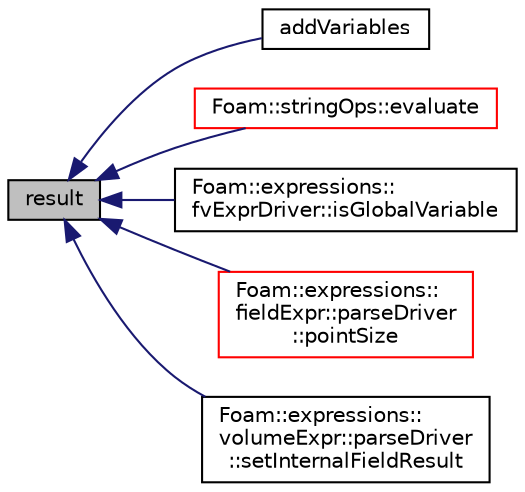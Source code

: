 digraph "result"
{
  bgcolor="transparent";
  edge [fontname="Helvetica",fontsize="10",labelfontname="Helvetica",labelfontsize="10"];
  node [fontname="Helvetica",fontsize="10",shape=record];
  rankdir="LR";
  Node1 [label="result",height=0.2,width=0.4,color="black", fillcolor="grey75", style="filled" fontcolor="black"];
  Node1 -> Node2 [dir="back",color="midnightblue",fontsize="10",style="solid",fontname="Helvetica"];
  Node2 [label="addVariables",height=0.2,width=0.4,color="black",URL="$classFoam_1_1expressions_1_1exprDriver.html#a2ce156360fd625649548e8d0217e9d99",tooltip="Add/set string expressions for variables. "];
  Node1 -> Node3 [dir="back",color="midnightblue",fontsize="10",style="solid",fontname="Helvetica"];
  Node3 [label="Foam::stringOps::evaluate",height=0.2,width=0.4,color="red",URL="$namespaceFoam_1_1stringOps.html#a270677a50ddcf0f9e81dd3a1940c2c0e",tooltip="A simple string evaluation that handles various basic expressions. For trivial input, use readScalar instead (faster). "];
  Node1 -> Node4 [dir="back",color="midnightblue",fontsize="10",style="solid",fontname="Helvetica"];
  Node4 [label="Foam::expressions::\lfvExprDriver::isGlobalVariable",height=0.2,width=0.4,color="black",URL="$classFoam_1_1expressions_1_1fvExprDriver.html#a73d68fd0cd1df132d54d00593d5bcaba",tooltip="Test existence of a global variable. "];
  Node1 -> Node5 [dir="back",color="midnightblue",fontsize="10",style="solid",fontname="Helvetica"];
  Node5 [label="Foam::expressions::\lfieldExpr::parseDriver\l::pointSize",height=0.2,width=0.4,color="red",URL="$classFoam_1_1expressions_1_1fieldExpr_1_1parseDriver.html#ad5d2a38271436a3f279491f9f8a626c4",tooltip="The underlying point field size for the expression. "];
  Node1 -> Node6 [dir="back",color="midnightblue",fontsize="10",style="solid",fontname="Helvetica"];
  Node6 [label="Foam::expressions::\lvolumeExpr::parseDriver\l::setInternalFieldResult",height=0.2,width=0.4,color="black",URL="$classFoam_1_1expressions_1_1volumeExpr_1_1parseDriver.html#acc68d3e0f1114054d6127d3ea6fdd5ac",tooltip="Deep-copy the internalField as a result. "];
}
